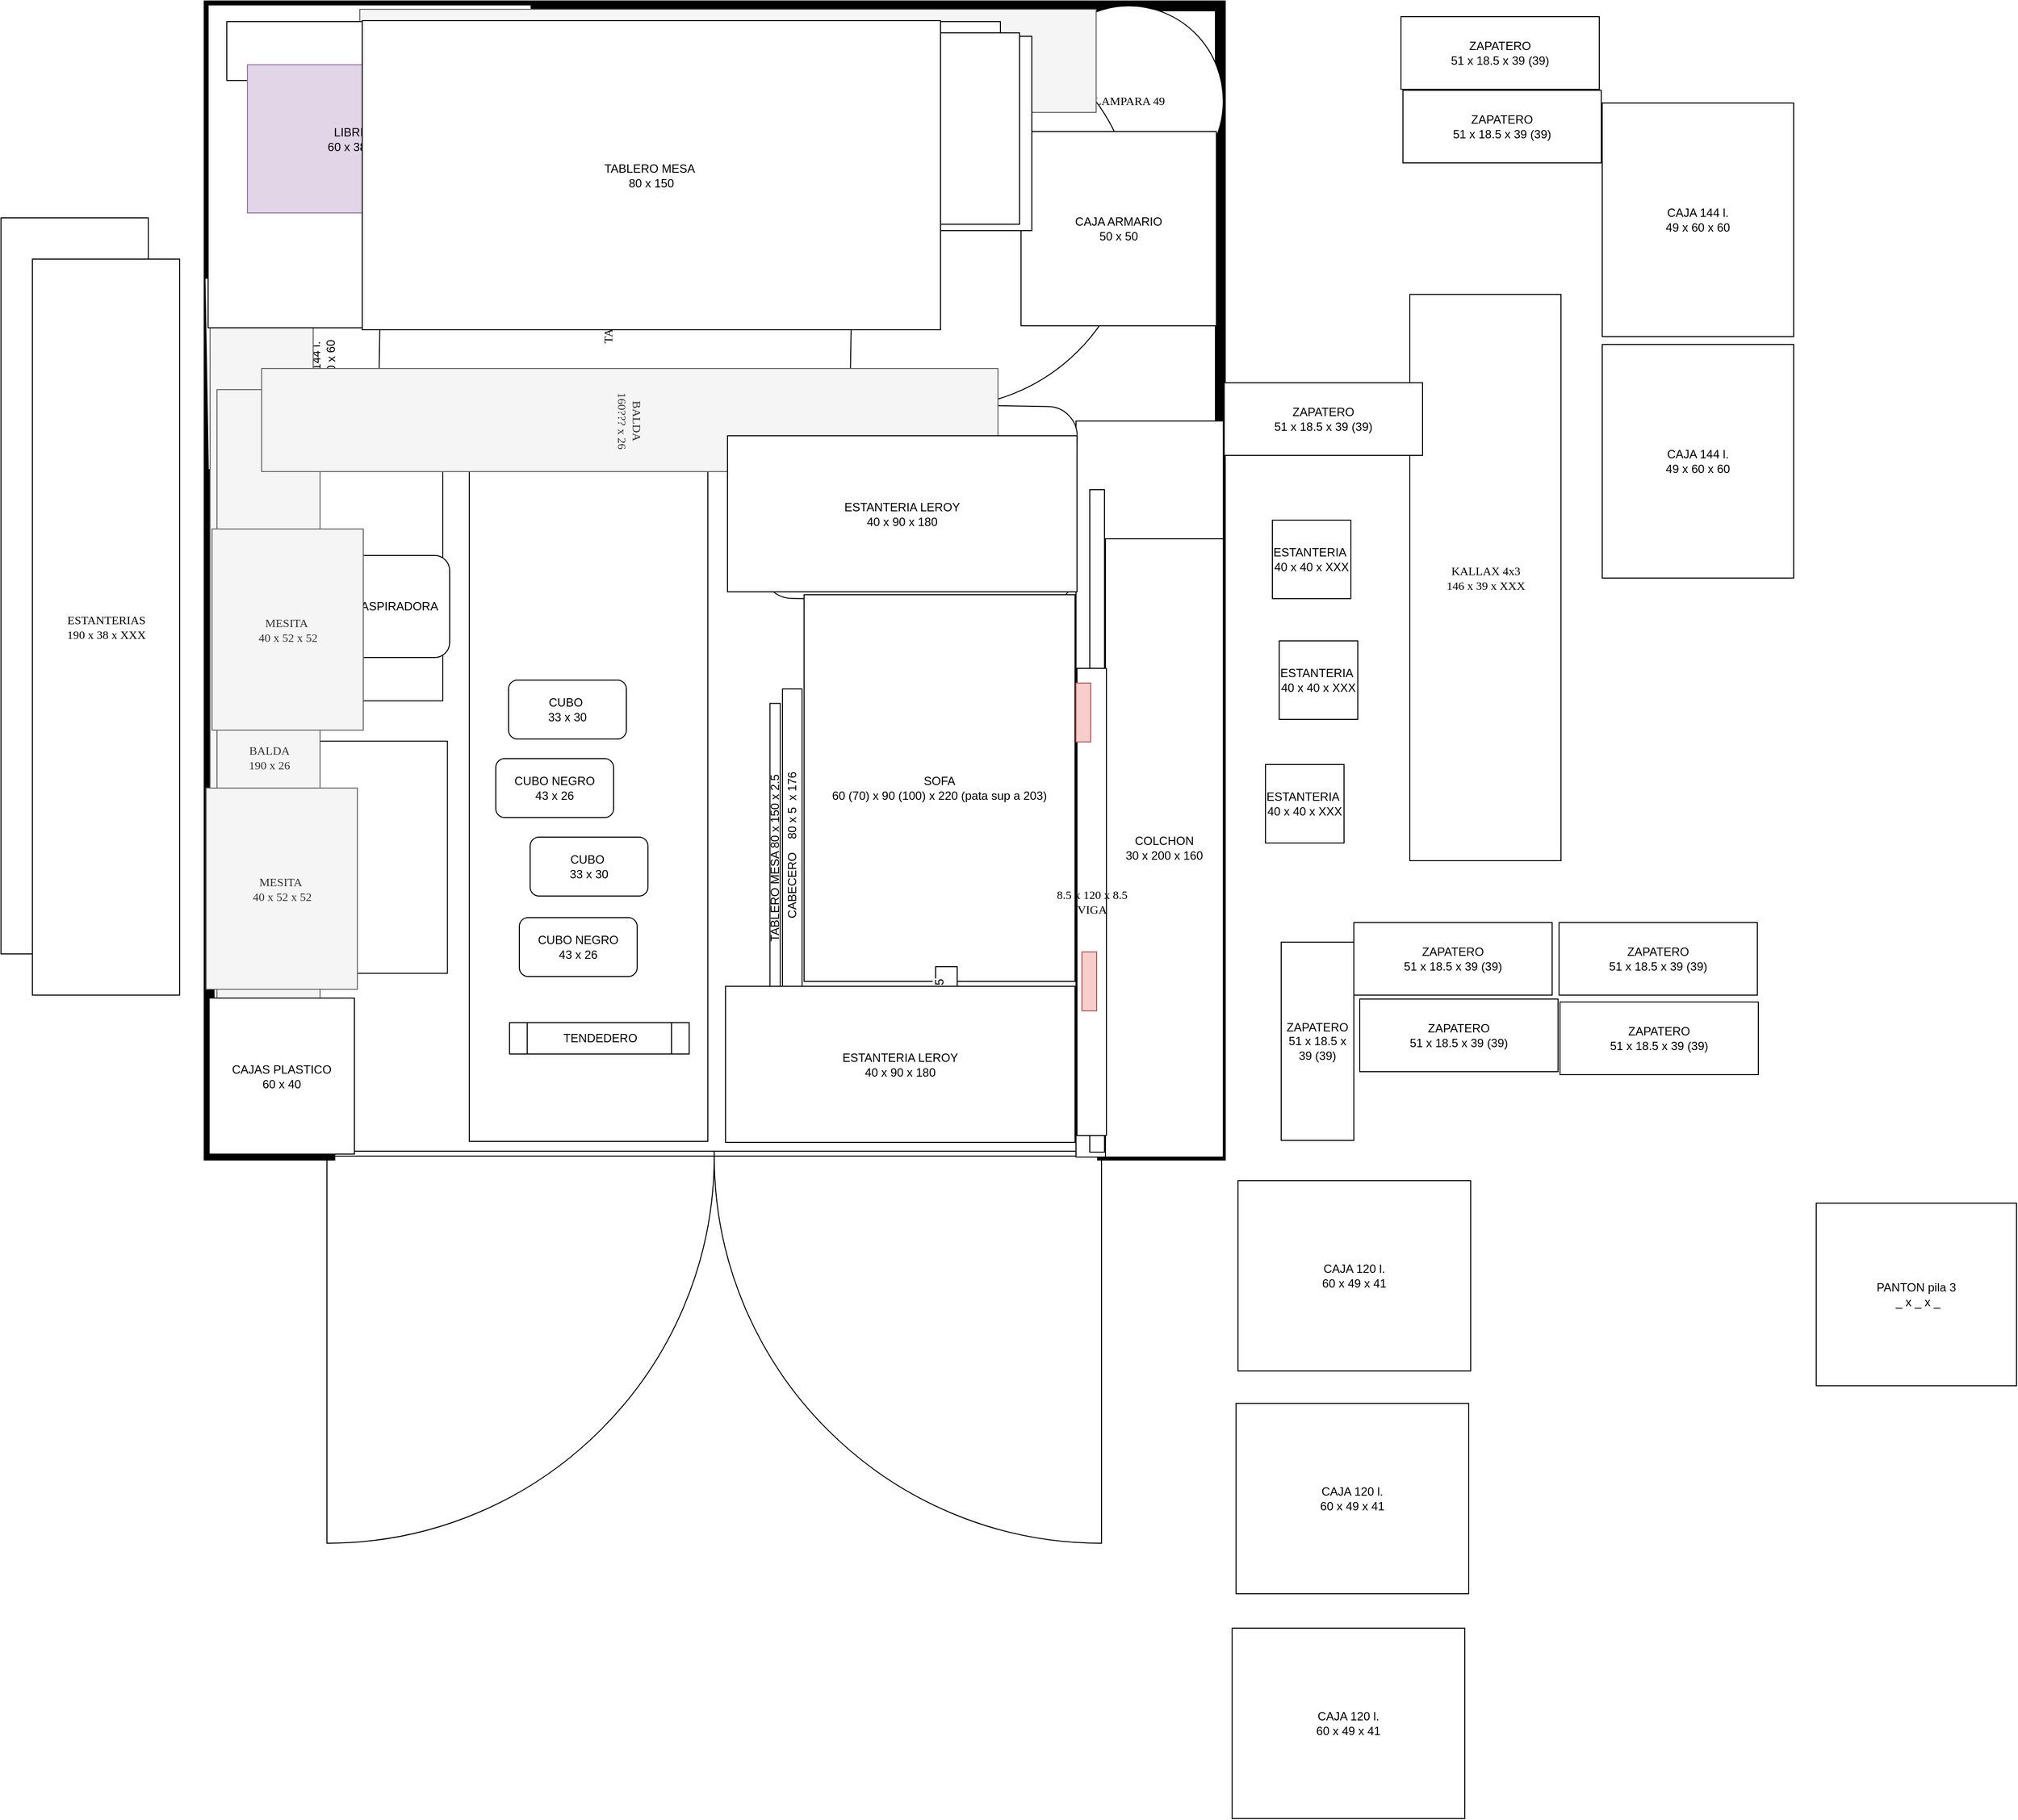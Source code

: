 <mxfile version="14.4.2" type="github">
  <diagram name="Page-1" id="38b20595-45e3-9b7f-d5ca-b57f44c5b66d">
    <mxGraphModel dx="3074" dy="1089" grid="0" gridSize="15" guides="0" tooltips="1" connect="0" arrows="0" fold="1" page="1" pageScale="1" pageWidth="1043" pageHeight="1181" background="none" math="1" shadow="0">
      <root>
        <mxCell id="0" />
        <mxCell id="5UWoC-fxccsJFHag1fMj-10" value="Paredes" parent="0" />
        <mxCell id="r4qnVybcs4rJ6ydenGPn-22" value="" style="verticalLabelPosition=bottom;html=1;verticalAlign=top;align=center;shape=mxgraph.floorplan.doorDouble;aspect=fixed;strokeColor=#000000;fillColor=#ffffff;" parent="5UWoC-fxccsJFHag1fMj-10" vertex="1">
          <mxGeometry x="125" y="1172" width="789" height="419.16" as="geometry" />
        </mxCell>
        <mxCell id="r4qnVybcs4rJ6ydenGPn-19" value="" style="verticalLabelPosition=bottom;html=1;verticalAlign=top;align=center;shape=mxgraph.floorplan.wallCorner;fillColor=#000000;direction=south;strokeColor=#000000;" parent="5UWoC-fxccsJFHag1fMj-10" vertex="1">
          <mxGeometry x="515" width="525" height="1170" as="geometry" />
        </mxCell>
        <mxCell id="r4qnVybcs4rJ6ydenGPn-17" value="" style="verticalLabelPosition=bottom;html=1;verticalAlign=top;align=center;shape=mxgraph.floorplan.wallCorner;fillColor=#000000;strokeColor=#000000;" parent="5UWoC-fxccsJFHag1fMj-10" vertex="1">
          <mxGeometry width="1028" height="1170" as="geometry" />
        </mxCell>
        <mxCell id="r4qnVybcs4rJ6ydenGPn-20" value="" style="verticalLabelPosition=bottom;html=1;verticalAlign=top;align=center;shape=mxgraph.floorplan.wallCorner;fillColor=#000000;direction=north;strokeColor=#000000;" parent="5UWoC-fxccsJFHag1fMj-10" vertex="1">
          <mxGeometry y="1157" width="133" height="24" as="geometry" />
        </mxCell>
        <mxCell id="r4qnVybcs4rJ6ydenGPn-21" value="" style="verticalLabelPosition=bottom;html=1;verticalAlign=top;align=center;shape=mxgraph.floorplan.wallCorner;fillColor=#000000;direction=west;strokeColor=#000000;" parent="5UWoC-fxccsJFHag1fMj-10" vertex="1">
          <mxGeometry x="910" y="1095" width="130" height="86" as="geometry" />
        </mxCell>
        <mxCell id="1" parent="0" />
        <mxCell id="r4qnVybcs4rJ6ydenGPn-27" value="KALLAX 5x5&lt;br&gt;185 x 39 x XXX" style="shape=rect;shadow=0;rounded=0;comic=0;fontFamily=Verdana;fontSize=12;align=center;html=1;text=moto" parent="1" vertex="1">
          <mxGeometry x="888" y="428" width="150" height="750" as="geometry" />
        </mxCell>
        <mxCell id="r4qnVybcs4rJ6ydenGPn-8" value="LAVADORA&lt;br&gt;60 x 60 x&amp;nbsp; 84.6" style="rounded=0;whiteSpace=wrap;html=1;strokeColor=#000000;fillColor=#ffffff;rotation=-90;direction=south;" parent="1" vertex="1">
          <mxGeometry x="10" y="753" width="236.5" height="239" as="geometry" />
        </mxCell>
        <mxCell id="r4qnVybcs4rJ6ydenGPn-9" value="LAVAVAJILLAS&lt;br&gt;65 x 50 x 81.5" style="rounded=0;whiteSpace=wrap;html=1;strokeColor=#000000;fillColor=#ffffff;rotation=-90;direction=south;" parent="1" vertex="1">
          <mxGeometry x="6.88" y="477" width="234.75" height="237.5" as="geometry" />
        </mxCell>
        <mxCell id="r4qnVybcs4rJ6ydenGPn-16" value="TABLEROS&lt;br&gt;XXX x80 x200" style="rounded=0;whiteSpace=wrap;html=1;strokeColor=#000000;fillColor=#ffffff;" parent="1" vertex="1">
          <mxGeometry x="902" y="498" width="15" height="675" as="geometry" />
        </mxCell>
        <mxCell id="r4qnVybcs4rJ6ydenGPn-28" value="KALLAX 4x3&lt;br&gt;146 x 39 x XXX" style="shape=rect;shadow=0;rounded=0;comic=0;fontFamily=Verdana;fontSize=12;align=center;html=1;text=moto" parent="1" vertex="1">
          <mxGeometry x="1228" y="299" width="154" height="577" as="geometry" />
        </mxCell>
        <mxCell id="r4qnVybcs4rJ6ydenGPn-34" value="BASE MESA aprox. 58&lt;br&gt;" style="shape=ellipse;shadow=0;rounded=0;comic=0;fontFamily=Verdana;fontSize=12;align=center;html=1;" parent="1" vertex="1">
          <mxGeometry x="713" y="118" width="230" height="230" as="geometry" />
        </mxCell>
        <mxCell id="r4qnVybcs4rJ6ydenGPn-40" value="CAJA ROPA&lt;br&gt;50 x 80&amp;nbsp;&lt;br&gt;x 8" style="rounded=1;whiteSpace=wrap;html=1;strokeColor=#000000;fillColor=#ffffff;rotation=-89;direction=south;" parent="1" vertex="1">
          <mxGeometry x="629" y="352" width="200" height="318" as="geometry" />
        </mxCell>
        <mxCell id="r4qnVybcs4rJ6ydenGPn-45" value="ZAPATERO&lt;br&gt;51 x 18.5 x 39 (39)" style="rounded=0;whiteSpace=wrap;html=1;strokeColor=#000000;fillColor=#ffffff;" parent="1" vertex="1">
          <mxGeometry x="1380" y="939" width="202" height="74" as="geometry" />
        </mxCell>
        <mxCell id="r4qnVybcs4rJ6ydenGPn-46" value="ZAPATERO&lt;br&gt;51 x 18.5 x 39 (39)" style="rounded=0;whiteSpace=wrap;html=1;strokeColor=#000000;fillColor=#ffffff;" parent="1" vertex="1">
          <mxGeometry x="1039" y="389" width="202" height="74" as="geometry" />
        </mxCell>
        <mxCell id="r4qnVybcs4rJ6ydenGPn-49" value="ZAPATERO&lt;br&gt;51 x 18.5 x 39 (39)" style="rounded=0;whiteSpace=wrap;html=1;strokeColor=#000000;fillColor=#ffffff;" parent="1" vertex="1">
          <mxGeometry x="1177" y="1017" width="202" height="74" as="geometry" />
        </mxCell>
        <mxCell id="r4qnVybcs4rJ6ydenGPn-50" value="ZAPATERO&lt;br&gt;51 x 18.5 x 39 (39)" style="rounded=0;whiteSpace=wrap;html=1;strokeColor=#000000;fillColor=#ffffff;" parent="1" vertex="1">
          <mxGeometry x="1381" y="1020" width="202" height="74" as="geometry" />
        </mxCell>
        <mxCell id="r4qnVybcs4rJ6ydenGPn-60" value="decks&amp;nbsp;&lt;br&gt;&amp;nbsp;44 x 57 x 24" style="rounded=0;whiteSpace=wrap;html=1;strokeColor=#000000;fillColor=#ffffff;" parent="1" vertex="1">
          <mxGeometry x="751" y="43" width="227" height="176" as="geometry" />
        </mxCell>
        <mxCell id="5UWoC-fxccsJFHag1fMj-1" value="PANTON pila 3&lt;br&gt;&amp;nbsp;_ x _ x _" style="rounded=0;whiteSpace=wrap;html=1;strokeColor=#000000;fillColor=#ffffff;" parent="1" vertex="1">
          <mxGeometry x="1642" y="1225" width="204" height="186" as="geometry" />
        </mxCell>
        <mxCell id="5UWoC-fxccsJFHag1fMj-2" value="ZAPATERO&lt;br&gt;51 x 18.5 x 39 (39)" style="rounded=0;whiteSpace=wrap;html=1;strokeColor=#000000;fillColor=#ffffff;direction=south;" parent="1" vertex="1">
          <mxGeometry x="661" y="381" width="74" height="202" as="geometry" />
        </mxCell>
        <mxCell id="r4qnVybcs4rJ6ydenGPn-10" value="COLCHON&lt;br&gt;30 x 200 x 160" style="rounded=0;whiteSpace=wrap;html=1;strokeColor=#000000;fillColor=#ffffff;" parent="1" vertex="1">
          <mxGeometry x="918" y="548" width="120" height="630" as="geometry" />
        </mxCell>
        <mxCell id="r4qnVybcs4rJ6ydenGPn-29" value="lampara 31" style="shape=ellipse;shadow=0;rounded=0;comic=0;fontFamily=Verdana;fontSize=12;align=center;html=1;" parent="1" vertex="1">
          <mxGeometry x="882" y="52" width="124" height="122" as="geometry" />
        </mxCell>
        <mxCell id="r4qnVybcs4rJ6ydenGPn-30" value="LAMPARA 49" style="shape=ellipse;shadow=0;rounded=0;comic=0;fontFamily=Verdana;fontSize=12;align=center;html=1;" parent="1" vertex="1">
          <mxGeometry x="846" y="5" width="192" height="194" as="geometry" />
        </mxCell>
        <mxCell id="r4qnVybcs4rJ6ydenGPn-48" value="ZAPATERO&lt;br&gt;51 x 18.5 x 39 (39)" style="rounded=0;whiteSpace=wrap;html=1;strokeColor=#000000;fillColor=#ffffff;direction=west;" parent="1" vertex="1">
          <mxGeometry x="1219" y="16" width="202" height="74" as="geometry" />
        </mxCell>
        <mxCell id="r4qnVybcs4rJ6ydenGPn-47" value="ZAPATERO&lt;br&gt;51 x 18.5 x 39 (39)" style="rounded=0;whiteSpace=wrap;html=1;strokeColor=#000000;fillColor=#ffffff;direction=west;" parent="1" vertex="1">
          <mxGeometry x="1221" y="91" width="202" height="74" as="geometry" />
        </mxCell>
        <mxCell id="5UWoC-fxccsJFHag1fMj-3" value="ZAPATERO&lt;br&gt;51 x 18.5 x 39 (39)" style="rounded=0;whiteSpace=wrap;html=1;strokeColor=#000000;fillColor=#ffffff;direction=south;" parent="1" vertex="1">
          <mxGeometry x="748" y="446" width="74" height="133" as="geometry" />
        </mxCell>
        <mxCell id="5UWoC-fxccsJFHag1fMj-4" value="ZAPATERO&lt;br&gt;51 x 18.5 x 39 (39)" style="rounded=0;whiteSpace=wrap;html=1;strokeColor=#000000;fillColor=#ffffff;direction=north;" parent="1" vertex="1">
          <mxGeometry x="1097" y="959" width="74" height="202" as="geometry" />
        </mxCell>
        <mxCell id="5UWoC-fxccsJFHag1fMj-5" value="ZAPATERO&lt;br&gt;51 x 18.5 x 39 (39)" style="rounded=0;whiteSpace=wrap;html=1;strokeColor=#000000;fillColor=#ffffff;direction=west;" parent="1" vertex="1">
          <mxGeometry x="1171" y="939" width="202" height="74" as="geometry" />
        </mxCell>
        <mxCell id="r4qnVybcs4rJ6ydenGPn-11" value="SOFA&lt;br&gt;60 (70) x 90 (100) x 220 (pata sup a 203)" style="rounded=0;whiteSpace=wrap;html=1;strokeColor=#000000;fillColor=#ffffff;" parent="1" vertex="1">
          <mxGeometry x="611" y="605" width="276" height="394" as="geometry" />
        </mxCell>
        <mxCell id="r4qnVybcs4rJ6ydenGPn-53" value="&lt;span&gt;CABECERO&amp;nbsp; &amp;nbsp;&amp;nbsp;&lt;/span&gt;&lt;span&gt;80 x 5&amp;nbsp; x 176&lt;/span&gt;" style="rounded=0;whiteSpace=wrap;html=1;strokeColor=#000000;fillColor=#ffffff;rotation=-90;" parent="1" vertex="1">
          <mxGeometry x="440" y="850" width="318" height="20" as="geometry" />
        </mxCell>
        <mxCell id="r4qnVybcs4rJ6ydenGPn-54" value="&lt;span style=&quot;color: rgb(0 , 0 , 0) ; font-family: &amp;#34;helvetica&amp;#34; ; font-size: 12px ; font-style: normal ; font-weight: 400 ; letter-spacing: normal ; text-align: center ; text-indent: 0px ; text-transform: none ; word-spacing: 0px ; background-color: rgb(248 , 249 , 250) ; display: inline ; float: none&quot;&gt;PIECERO&amp;nbsp;&amp;nbsp;&lt;/span&gt;&lt;span style=&quot;color: rgb(0 , 0 , 0) ; font-family: &amp;#34;helvetica&amp;#34; ; font-size: 12px ; font-style: normal ; font-weight: 400 ; letter-spacing: normal ; text-align: center ; text-indent: 0px ; text-transform: none ; word-spacing: 0px ; background-color: rgb(248 , 249 , 250) ; display: inline ; float: none&quot;&gt;30 x 5 176&amp;nbsp;&lt;/span&gt;" style="rounded=0;whiteSpace=wrap;html=1;strokeColor=#000000;fillColor=#ffffff;rotation=-90;" parent="1" vertex="1">
          <mxGeometry x="697" y="1032" width="118" height="22" as="geometry" />
        </mxCell>
        <mxCell id="r4qnVybcs4rJ6ydenGPn-12" value="MOTO&lt;br&gt;61 x 175" style="rounded=0;whiteSpace=wrap;html=1;strokeColor=#000000;fillColor=#ffffff;" parent="1" vertex="1">
          <mxGeometry x="270" y="472" width="243" height="690" as="geometry" />
        </mxCell>
        <mxCell id="r4qnVybcs4rJ6ydenGPn-41" value="ASPIRADORA" style="rounded=1;whiteSpace=wrap;html=1;strokeColor=#000000;fillColor=#ffffff;" parent="1" vertex="1">
          <mxGeometry x="148" y="565" width="102" height="104" as="geometry" />
        </mxCell>
        <mxCell id="r4qnVybcs4rJ6ydenGPn-42" value="TENDEDERO" style="shape=process;whiteSpace=wrap;html=1;backgroundOutline=1;strokeColor=#000000;fillColor=#ffffff;" parent="1" vertex="1">
          <mxGeometry x="311" y="1041" width="183" height="32" as="geometry" />
        </mxCell>
        <mxCell id="r4qnVybcs4rJ6ydenGPn-56" value="ESTANTERIA&amp;nbsp;&lt;br&gt;40 x 40 x XXX" style="whiteSpace=wrap;html=1;aspect=fixed;strokeColor=#000000;fillColor=#ffffff;" parent="1" vertex="1">
          <mxGeometry x="1088" y="529" width="80" height="80" as="geometry" />
        </mxCell>
        <mxCell id="r4qnVybcs4rJ6ydenGPn-57" value="ESTANTERIA&amp;nbsp;&lt;br&gt;40 x 40 x XXX" style="whiteSpace=wrap;html=1;aspect=fixed;strokeColor=#000000;fillColor=#ffffff;" parent="1" vertex="1">
          <mxGeometry x="1081" y="778" width="80" height="80" as="geometry" />
        </mxCell>
        <mxCell id="r4qnVybcs4rJ6ydenGPn-59" value="ESTANTERIA&amp;nbsp;&lt;br&gt;40 x 40 x XXX" style="whiteSpace=wrap;html=1;aspect=fixed;strokeColor=#000000;fillColor=#ffffff;" parent="1" vertex="1">
          <mxGeometry x="1095" y="652" width="80" height="80" as="geometry" />
        </mxCell>
        <mxCell id="r4qnVybcs4rJ6ydenGPn-66" value="CAJA 120 l.&lt;br&gt;60 x 49 x 41" style="rounded=0;whiteSpace=wrap;html=1;strokeColor=#000000;fillColor=#ffffff;" parent="1" vertex="1">
          <mxGeometry x="1047" y="1658" width="237" height="194" as="geometry" />
        </mxCell>
        <mxCell id="O3L0_yTSohYJSVkCb_aI-1" value="8.5 x 120 x 8.5&lt;br&gt;VIGA" style="shape=rect;shadow=0;rounded=0;comic=0;fontFamily=Verdana;fontSize=12;align=center;html=1;text=moto" parent="1" vertex="1">
          <mxGeometry x="889" y="680" width="30" height="476" as="geometry" />
        </mxCell>
        <mxCell id="O3L0_yTSohYJSVkCb_aI-2" value="" style="rounded=0;whiteSpace=wrap;html=1;fillColor=#f8cecc;strokeColor=#b85450;" parent="1" vertex="1">
          <mxGeometry x="894" y="969" width="15" height="60" as="geometry" />
        </mxCell>
        <mxCell id="O3L0_yTSohYJSVkCb_aI-3" value="" style="rounded=0;whiteSpace=wrap;html=1;fillColor=#f8cecc;strokeColor=#b85450;" parent="1" vertex="1">
          <mxGeometry x="888" y="695" width="15" height="60" as="geometry" />
        </mxCell>
        <mxCell id="O3L0_yTSohYJSVkCb_aI-4" value="PANTONS" style="shape=ellipse;shadow=0;rounded=0;comic=0;fontFamily=Verdana;fontSize=12;align=center;html=1;" parent="1" vertex="1">
          <mxGeometry x="636" y="10" width="192" height="194" as="geometry" />
        </mxCell>
        <mxCell id="O3L0_yTSohYJSVkCb_aI-5" value="CAJA 120 l.&lt;br&gt;60 x 49 x 41" style="rounded=0;whiteSpace=wrap;html=1;strokeColor=#000000;fillColor=#ffffff;" parent="1" vertex="1">
          <mxGeometry x="1051" y="1429" width="237" height="194" as="geometry" />
        </mxCell>
        <mxCell id="O3L0_yTSohYJSVkCb_aI-6" value="CAJA 120 l.&lt;br&gt;60 x 49 x 41" style="rounded=0;whiteSpace=wrap;html=1;strokeColor=#000000;fillColor=#ffffff;" parent="1" vertex="1">
          <mxGeometry x="1053" y="1202" width="237" height="194" as="geometry" />
        </mxCell>
        <mxCell id="O3L0_yTSohYJSVkCb_aI-9" value="CAJA 120 l.&lt;br&gt;49 x 60 x 41" style="rounded=0;whiteSpace=wrap;html=1;strokeColor=#000000;fillColor=#ffffff;" parent="1" vertex="1">
          <mxGeometry x="37" y="34" width="195" height="238" as="geometry" />
        </mxCell>
        <mxCell id="O3L0_yTSohYJSVkCb_aI-10" value="CAJA 144 l.&lt;br&gt;49 x 60 x 60" style="rounded=0;whiteSpace=wrap;html=1;strokeColor=#000000;fillColor=#ffffff;rotation=-91;" parent="1" vertex="1">
          <mxGeometry x="24" y="259" width="195" height="238" as="geometry" />
        </mxCell>
        <mxCell id="O3L0_yTSohYJSVkCb_aI-11" value="CAJA 144 l.&lt;br&gt;49 x 60 x 60" style="rounded=0;whiteSpace=wrap;html=1;strokeColor=#000000;fillColor=#ffffff;" parent="1" vertex="1">
          <mxGeometry x="1424" y="104" width="195" height="238" as="geometry" />
        </mxCell>
        <mxCell id="O3L0_yTSohYJSVkCb_aI-13" value="CAJA 144 l.&lt;br&gt;49 x 60 x 60" style="rounded=0;whiteSpace=wrap;html=1;strokeColor=#000000;fillColor=#ffffff;" parent="1" vertex="1">
          <mxGeometry x="1424" y="350" width="195" height="238" as="geometry" />
        </mxCell>
        <mxCell id="O3L0_yTSohYJSVkCb_aI-15" value="CAJA libros&lt;br&gt;49 x 60 x 31" style="rounded=0;whiteSpace=wrap;html=1;strokeColor=#000000;fillColor=#ffffff;direction=south;" parent="1" vertex="1">
          <mxGeometry x="538" y="219" width="238" height="195" as="geometry" />
        </mxCell>
        <mxCell id="O3L0_yTSohYJSVkCb_aI-16" value="CAJA libros&lt;br&gt;49 x 60 x 31" style="rounded=0;whiteSpace=wrap;html=1;strokeColor=#000000;fillColor=#ffffff;rotation=90;" parent="1" vertex="1">
          <mxGeometry x="300" width="195" height="238" as="geometry" />
        </mxCell>
        <mxCell id="O3L0_yTSohYJSVkCb_aI-17" value="CAJA libros&lt;br&gt;49 x 60 x 31" style="rounded=0;whiteSpace=wrap;html=1;strokeColor=#000000;fillColor=#ffffff;" parent="1" vertex="1">
          <mxGeometry x="503" y="61" width="195" height="238" as="geometry" />
        </mxCell>
        <mxCell id="O3L0_yTSohYJSVkCb_aI-18" value="CAJA libros&lt;br&gt;49 x 60 x 31" style="rounded=0;whiteSpace=wrap;html=1;strokeColor=#000000;fillColor=#ffffff;" parent="1" vertex="1">
          <mxGeometry x="306" y="22" width="195" height="238" as="geometry" />
        </mxCell>
        <mxCell id="O3L0_yTSohYJSVkCb_aI-19" value="CAJA libros&lt;br&gt;49 x 60 x 31" style="rounded=0;whiteSpace=wrap;html=1;strokeColor=#000000;fillColor=#ffffff;rotation=-90;" parent="1" vertex="1">
          <mxGeometry x="314" y="-5" width="195" height="238" as="geometry" />
        </mxCell>
        <mxCell id="O3L0_yTSohYJSVkCb_aI-20" value="CAJA libros&lt;br&gt;49 x 60 x 31" style="rounded=0;whiteSpace=wrap;html=1;strokeColor=#000000;fillColor=#ffffff;direction=south;" parent="1" vertex="1">
          <mxGeometry x="538" y="18" width="238" height="195" as="geometry" />
        </mxCell>
        <mxCell id="5UWoC-fxccsJFHag1fMj-7" value="38 - zapateros" parent="0" />
        <mxCell id="5UWoC-fxccsJFHag1fMj-8" value="segundo piso" parent="0" />
        <mxCell id="r4qnVybcs4rJ6ydenGPn-23" value="BALDA&lt;br&gt;190 x 26" style="shape=rect;shadow=0;rounded=0;comic=0;fontFamily=Verdana;fontSize=12;align=center;html=1;text=moto;fillColor=#f5f5f5;strokeColor=#666666;fontColor=#333333;" parent="5UWoC-fxccsJFHag1fMj-8" vertex="1">
          <mxGeometry x="6" y="199" width="105" height="750" as="geometry" />
        </mxCell>
        <mxCell id="r4qnVybcs4rJ6ydenGPn-44" value="CUBO&amp;nbsp;&lt;br&gt;33 x 30" style="rounded=1;whiteSpace=wrap;html=1;strokeColor=#000000;fillColor=#ffffff;" parent="5UWoC-fxccsJFHag1fMj-8" vertex="1">
          <mxGeometry x="310" y="692" width="120" height="60" as="geometry" />
        </mxCell>
        <mxCell id="r4qnVybcs4rJ6ydenGPn-43" value="CUBO NEGRO&lt;br&gt;43 x 26" style="rounded=1;whiteSpace=wrap;html=1;strokeColor=#000000;fillColor=#ffffff;" parent="5UWoC-fxccsJFHag1fMj-8" vertex="1">
          <mxGeometry x="297" y="772" width="120" height="60" as="geometry" />
        </mxCell>
        <mxCell id="5UWoC-fxccsJFHag1fMj-11" value="BALDA&lt;br&gt;190 x 26" style="shape=rect;shadow=0;rounded=0;comic=0;fontFamily=Verdana;fontSize=12;align=center;html=1;text=moto;fillColor=#f5f5f5;strokeColor=#666666;fontColor=#333333;" parent="5UWoC-fxccsJFHag1fMj-8" vertex="1">
          <mxGeometry x="13" y="396" width="105" height="750" as="geometry" />
        </mxCell>
        <mxCell id="5UWoC-fxccsJFHag1fMj-12" value="CUBO&amp;nbsp;&lt;br&gt;33 x 30" style="rounded=1;whiteSpace=wrap;html=1;strokeColor=#000000;fillColor=#ffffff;" parent="5UWoC-fxccsJFHag1fMj-8" vertex="1">
          <mxGeometry x="332" y="852" width="120" height="60" as="geometry" />
        </mxCell>
        <mxCell id="5UWoC-fxccsJFHag1fMj-13" value="CUBO NEGRO&lt;br&gt;43 x 26" style="rounded=1;whiteSpace=wrap;html=1;strokeColor=#000000;fillColor=#ffffff;" parent="5UWoC-fxccsJFHag1fMj-8" vertex="1">
          <mxGeometry x="321" y="934" width="120" height="60" as="geometry" />
        </mxCell>
        <mxCell id="5UWoC-fxccsJFHag1fMj-9" value="primer piso" parent="0" />
        <mxCell id="r4qnVybcs4rJ6ydenGPn-32" value="MESA PLEGLABLE&lt;br&gt;84 x 84&amp;nbsp; x 74.5" style="rounded=0;whiteSpace=wrap;html=1;strokeColor=#000000;fillColor=#ffffff;" parent="5UWoC-fxccsJFHag1fMj-9" vertex="1">
          <mxGeometry x="4" y="4" width="329" height="329" as="geometry" />
        </mxCell>
        <mxCell id="48ef80bc37b76060-383" value="MESA&amp;nbsp;&lt;br&gt;100 x 100 x 74.5" style="shape=ellipse;shadow=0;rounded=0;comic=0;fontFamily=Verdana;fontSize=12;align=center;html=1;" parent="5UWoC-fxccsJFHag1fMj-9" vertex="1">
          <mxGeometry x="557" y="24" width="390" height="390" as="geometry" />
        </mxCell>
        <mxCell id="r4qnVybcs4rJ6ydenGPn-26" value="MESITA&amp;nbsp;&lt;br&gt;40 x 52 x 52" style="shape=rect;shadow=0;rounded=0;comic=0;fontFamily=Verdana;fontSize=12;align=center;html=1;text=moto;fillColor=#f5f5f5;strokeColor=#666666;fontColor=#333333;direction=south;" parent="5UWoC-fxccsJFHag1fMj-9" vertex="1">
          <mxGeometry x="8" y="538" width="154" height="205" as="geometry" />
        </mxCell>
        <mxCell id="r4qnVybcs4rJ6ydenGPn-25" value="MESITA&amp;nbsp;&lt;br&gt;40 x 52 x 52" style="shape=rect;shadow=0;rounded=0;comic=0;fontFamily=Verdana;fontSize=12;align=center;html=1;text=moto;fillColor=#f5f5f5;strokeColor=#666666;fontColor=#333333;direction=south;" parent="5UWoC-fxccsJFHag1fMj-9" vertex="1">
          <mxGeometry x="2" y="802" width="154" height="205" as="geometry" />
        </mxCell>
        <mxCell id="r4qnVybcs4rJ6ydenGPn-39" value="BALDA&lt;br&gt;190 x 26" style="shape=rect;shadow=0;rounded=0;comic=0;fontFamily=Verdana;fontSize=12;align=center;html=1;text=moto;fillColor=#f5f5f5;strokeColor=#666666;fontColor=#333333;rotation=90;" parent="5UWoC-fxccsJFHag1fMj-9" vertex="1">
          <mxGeometry x="440.75" y="-106.25" width="105" height="554.5" as="geometry" />
        </mxCell>
        <mxCell id="r4qnVybcs4rJ6ydenGPn-24" value="BALDA&lt;br&gt;190 x 26" style="shape=rect;shadow=0;rounded=0;comic=0;fontFamily=Verdana;fontSize=12;align=center;html=1;text=moto;fillColor=#f5f5f5;strokeColor=#666666;fontColor=#333333;rotation=90;" parent="5UWoC-fxccsJFHag1fMj-9" vertex="1">
          <mxGeometry x="481" y="-314" width="105" height="750" as="geometry" />
        </mxCell>
        <mxCell id="r4qnVybcs4rJ6ydenGPn-55" value="CUADROS&lt;br&gt;200 x 80 x 15" style="rounded=0;whiteSpace=wrap;html=1;strokeColor=#000000;fillColor=#ffffff;" parent="5UWoC-fxccsJFHag1fMj-9" vertex="1">
          <mxGeometry x="23" y="21" width="788" height="60" as="geometry" />
        </mxCell>
        <mxCell id="r4qnVybcs4rJ6ydenGPn-14" value="CAJA ARMARIO&lt;br&gt;50 x 50" style="rounded=0;whiteSpace=wrap;html=1;strokeColor=#000000;fillColor=#ffffff;" parent="5UWoC-fxccsJFHag1fMj-9" vertex="1">
          <mxGeometry x="832" y="133" width="199" height="198" as="geometry" />
        </mxCell>
        <mxCell id="r4qnVybcs4rJ6ydenGPn-3" value="TABLA PLANCHA&lt;br&gt;60 x 120" style="shape=rect;shadow=0;rounded=0;comic=0;fontFamily=Verdana;fontSize=12;align=center;html=1;text=moto;direction=west;rotation=-89;" parent="5UWoC-fxccsJFHag1fMj-9" vertex="1">
          <mxGeometry x="307" y="61" width="225" height="480" as="geometry" />
        </mxCell>
        <mxCell id="r4qnVybcs4rJ6ydenGPn-2" value="ESTANTERIAS&lt;br&gt;190 x 38 x XXX" style="shape=rect;shadow=0;rounded=0;comic=0;fontFamily=Verdana;fontSize=12;align=center;html=1;text=moto" parent="5UWoC-fxccsJFHag1fMj-9" vertex="1">
          <mxGeometry x="-207" y="221" width="150" height="750" as="geometry" />
        </mxCell>
        <mxCell id="O3L0_yTSohYJSVkCb_aI-21" value="ESTANTERIAS&lt;br&gt;190 x 38 x XXX" style="shape=rect;shadow=0;rounded=0;comic=0;fontFamily=Verdana;fontSize=12;align=center;html=1;text=moto" parent="5UWoC-fxccsJFHag1fMj-9" vertex="1">
          <mxGeometry x="-175" y="263" width="150" height="750" as="geometry" />
        </mxCell>
        <mxCell id="O3L0_yTSohYJSVkCb_aI-22" value="LIBRERIAS&lt;br&gt;60 x 38.5 x 20" style="rounded=0;whiteSpace=wrap;html=1;strokeColor=#9673a6;fillColor=#e1d5e7;" parent="5UWoC-fxccsJFHag1fMj-9" vertex="1">
          <mxGeometry x="44" y="65" width="239" height="151" as="geometry" />
        </mxCell>
        <mxCell id="O3L0_yTSohYJSVkCb_aI-23" value="CAJA ARMARIO&lt;br&gt;50 x 50" style="rounded=0;whiteSpace=wrap;html=1;strokeColor=#000000;fillColor=#ffffff;" parent="5UWoC-fxccsJFHag1fMj-9" vertex="1">
          <mxGeometry x="492" y="47" width="199" height="198" as="geometry" />
        </mxCell>
        <mxCell id="O3L0_yTSohYJSVkCb_aI-24" value="CAJA ARMARIO&lt;br&gt;50 x 50" style="rounded=0;whiteSpace=wrap;html=1;strokeColor=#000000;fillColor=#ffffff;" parent="5UWoC-fxccsJFHag1fMj-9" vertex="1">
          <mxGeometry x="644" y="36" width="199" height="198" as="geometry" />
        </mxCell>
        <mxCell id="O3L0_yTSohYJSVkCb_aI-12" value="CAJA 144 l.&lt;br&gt;49 x 60 x 60" style="rounded=0;whiteSpace=wrap;html=1;strokeColor=#000000;fillColor=#ffffff;rotation=-90;" parent="5UWoC-fxccsJFHag1fMj-9" vertex="1">
          <mxGeometry x="614" y="11" width="195" height="238" as="geometry" />
        </mxCell>
        <mxCell id="5UWoC-fxccsJFHag1fMj-6" value="BALDA&lt;br&gt;160???&amp;nbsp;x 26" style="shape=rect;shadow=0;rounded=0;comic=0;fontFamily=Verdana;fontSize=12;align=center;html=1;text=moto;fillColor=#f5f5f5;strokeColor=#666666;fontColor=#333333;rotation=90;" parent="5UWoC-fxccsJFHag1fMj-9" vertex="1">
          <mxGeometry x="381" y="52" width="105" height="750" as="geometry" />
        </mxCell>
        <mxCell id="O3L0_yTSohYJSVkCb_aI-25" value="TABLERO MESA 80 x 150 x 2.5" style="rounded=0;whiteSpace=wrap;html=1;strokeColor=#000000;fillColor=#ffffff;rotation=-90;" parent="5UWoC-fxccsJFHag1fMj-9" vertex="1">
          <mxGeometry x="424" y="868" width="315" height="10.5" as="geometry" />
        </mxCell>
        <mxCell id="O3L0_yTSohYJSVkCb_aI-26" value="TABLERO MESA&amp;nbsp;&lt;br&gt;80 x 150" style="rounded=0;whiteSpace=wrap;html=1;strokeColor=#000000;fillColor=#ffffff;direction=south;" parent="5UWoC-fxccsJFHag1fMj-9" vertex="1">
          <mxGeometry x="161" y="20" width="589" height="315" as="geometry" />
        </mxCell>
        <mxCell id="O3L0_yTSohYJSVkCb_aI-31" value="CAJAS PLASTICO&lt;br&gt;60 x 40" style="rounded=0;whiteSpace=wrap;html=1;strokeColor=#000000;fillColor=#ffffff;" parent="5UWoC-fxccsJFHag1fMj-9" vertex="1">
          <mxGeometry x="5" y="1016" width="148" height="159" as="geometry" />
        </mxCell>
        <mxCell id="O3L0_yTSohYJSVkCb_aI-32" value="ESTANTERIA LEROY&lt;br&gt;40 x 90 x 180" style="rounded=0;whiteSpace=wrap;html=1;strokeColor=#000000;fillColor=#ffffff;direction=west;" parent="5UWoC-fxccsJFHag1fMj-9" vertex="1">
          <mxGeometry x="533" y="443" width="356" height="159" as="geometry" />
        </mxCell>
        <mxCell id="O3L0_yTSohYJSVkCb_aI-33" value="ESTANTERIA LEROY&lt;br&gt;40 x 90 x 180" style="rounded=0;whiteSpace=wrap;html=1;strokeColor=#000000;fillColor=#ffffff;direction=west;" parent="5UWoC-fxccsJFHag1fMj-9" vertex="1">
          <mxGeometry x="531" y="1004" width="356" height="159" as="geometry" />
        </mxCell>
      </root>
    </mxGraphModel>
  </diagram>
</mxfile>
